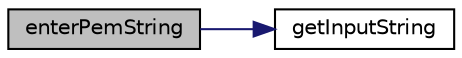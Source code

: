 digraph "enterPemString"
{
 // LATEX_PDF_SIZE
  edge [fontname="Helvetica",fontsize="10",labelfontname="Helvetica",labelfontsize="10"];
  node [fontname="Helvetica",fontsize="10",shape=record];
  rankdir="LR";
  Node1 [label="enterPemString",height=0.2,width=0.4,color="black", fillcolor="grey75", style="filled", fontcolor="black",tooltip="Get one PEM string (ASCII format of TLS certificates and keys) from the console (user input)."];
  Node1 -> Node2 [color="midnightblue",fontsize="10",style="solid",fontname="Helvetica"];
  Node2 [label="getInputString",height=0.2,width=0.4,color="black", fillcolor="white", style="filled",URL="$iot__flash__config_8c.html#a0af1469c770b8d2dcea1a7057414f05b",tooltip="Get a line from the console (user input)."];
}
